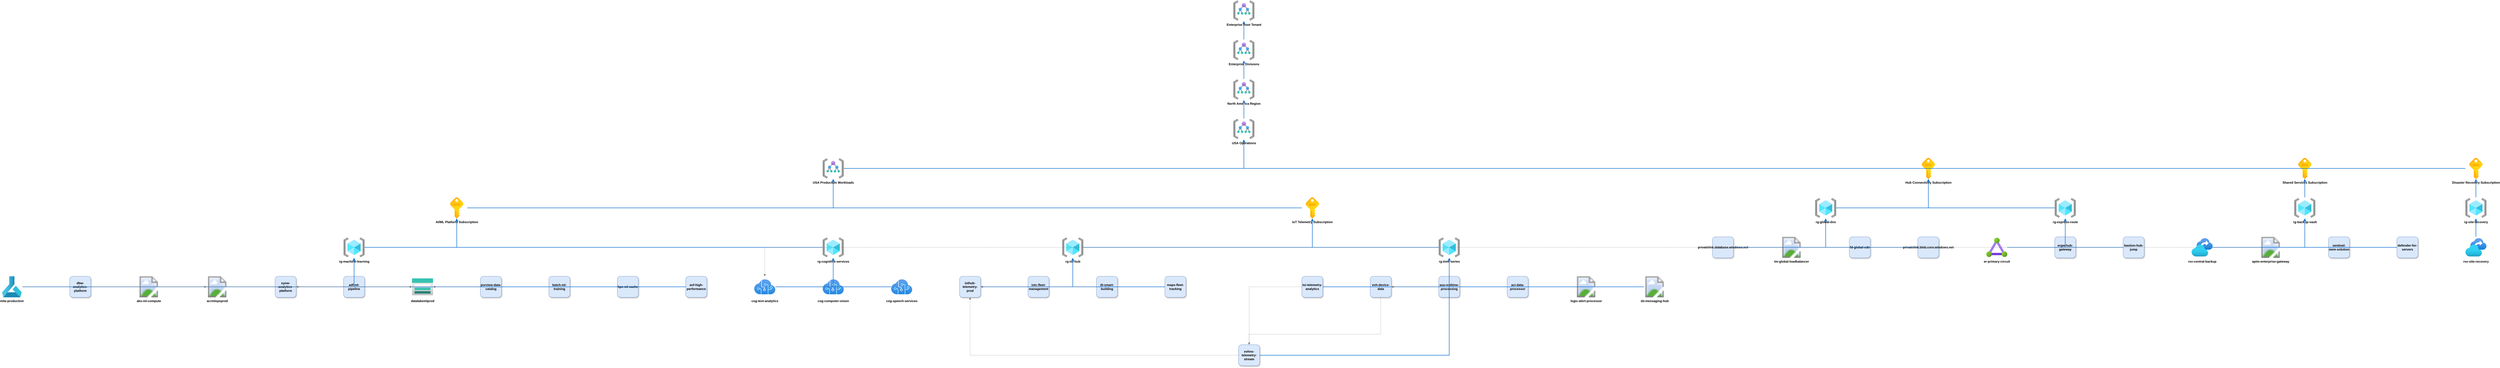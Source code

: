 <mxfile>
    <diagram id="main-diagram" name="Azure Infrastructure">
        <mxGraphModel dx="4857" dy="2580" grid="1" gridSize="10" guides="1" tooltips="1" connect="1" arrows="1" fold="1" page="1" pageScale="1" pageWidth="4681" pageHeight="3300" math="0" shadow="0">
            <root>
                <mxCell id="0"/>
                <mxCell id="1" parent="0"/>
                <object label="&lt;b&gt;Enterprise Root Tenant&lt;/b&gt;" type="Microsoft.Management/managementGroups" id="node-0">
                    <mxCell style="image;aspect=fixed;html=1;points=[];align=center;fontSize=12;image=img/lib/azure2/general/Management_Groups.svg" parent="1" vertex="1">
                        <mxGeometry x="4840" y="100" width="80" height="80" as="geometry"/>
                    </mxCell>
                </object>
                <object label="&lt;b&gt;Enterprise Divisions&lt;/b&gt;" type="Microsoft.Management/managementGroups" id="node-1">
                    <mxCell style="image;aspect=fixed;html=1;points=[];align=center;fontSize=12;image=img/lib/azure2/general/Management_Groups.svg" parent="1" vertex="1">
                        <mxGeometry x="4840" y="250" width="80" height="80" as="geometry"/>
                    </mxCell>
                </object>
                <object label="&lt;b&gt;North America Region&lt;/b&gt;" type="Microsoft.Management/managementGroups" id="node-2">
                    <mxCell style="image;aspect=fixed;html=1;points=[];align=center;fontSize=12;image=img/lib/azure2/general/Management_Groups.svg" parent="1" vertex="1">
                        <mxGeometry x="4840" y="400" width="80" height="80" as="geometry"/>
                    </mxCell>
                </object>
                <object label="&lt;b&gt;USA Operations&lt;/b&gt;" type="Microsoft.Management/managementGroups" id="node-3">
                    <mxCell style="image;aspect=fixed;html=1;points=[];align=center;fontSize=12;image=img/lib/azure2/general/Management_Groups.svg" parent="1" vertex="1">
                        <mxGeometry x="4840" y="550" width="80" height="80" as="geometry"/>
                    </mxCell>
                </object>
                <object label="&lt;b&gt;USA Production Workloads&lt;/b&gt;" type="Microsoft.Management/managementGroups" id="node-4">
                    <mxCell style="image;aspect=fixed;html=1;points=[];align=center;fontSize=12;image=img/lib/azure2/general/Management_Groups.svg" parent="1" vertex="1">
                        <mxGeometry x="3280" y="700" width="80" height="80" as="geometry"/>
                    </mxCell>
                </object>
                <object label="&lt;b&gt;Hub Connectivity Subscription&lt;/b&gt;" type="Microsoft.Resources/subscriptions" id="node-5">
                    <mxCell style="image;aspect=fixed;html=1;points=[];align=center;fontSize=12;image=img/lib/azure2/general/Subscriptions.svg" parent="1" vertex="1">
                        <mxGeometry x="7440" y="700" width="80" height="80" as="geometry"/>
                    </mxCell>
                </object>
                <object label="&lt;b&gt;Shared Services Subscription&lt;/b&gt;" type="Microsoft.Resources/subscriptions" id="node-6">
                    <mxCell style="image;aspect=fixed;html=1;points=[];align=center;fontSize=12;image=img/lib/azure2/general/Subscriptions.svg" parent="1" vertex="1">
                        <mxGeometry x="8870" y="700" width="80" height="80" as="geometry"/>
                    </mxCell>
                </object>
                <object label="&lt;b&gt;AI/ML Platform Subscription&lt;/b&gt;" type="Microsoft.Resources/subscriptions" id="node-7">
                    <mxCell style="image;aspect=fixed;html=1;points=[];align=center;fontSize=12;image=img/lib/azure2/general/Subscriptions.svg" parent="1" vertex="1">
                        <mxGeometry x="1850" y="850" width="80" height="80" as="geometry"/>
                    </mxCell>
                </object>
                <object label="&lt;b&gt;IoT Telemetry Subscription&lt;/b&gt;" type="Microsoft.Resources/subscriptions" id="node-8">
                    <mxCell style="image;aspect=fixed;html=1;points=[];align=center;fontSize=12;image=img/lib/azure2/general/Subscriptions.svg" parent="1" vertex="1">
                        <mxGeometry x="5100" y="850" width="80" height="80" as="geometry"/>
                    </mxCell>
                </object>
                <object label="&lt;b&gt;Disaster Recovery Subscription&lt;/b&gt;" type="Microsoft.Resources/subscriptions" id="node-9">
                    <mxCell style="image;aspect=fixed;html=1;points=[];align=center;fontSize=12;image=img/lib/azure2/general/Subscriptions.svg" parent="1" vertex="1">
                        <mxGeometry x="9520" y="700" width="80" height="80" as="geometry"/>
                    </mxCell>
                </object>
                <object label="&lt;b&gt;rg-global-dns&lt;/b&gt;" type="Microsoft.Resources/subscriptions/resourceGroups" id="node-10">
                    <mxCell style="image;aspect=fixed;html=1;points=[];align=center;fontSize=12;image=img/lib/azure2/general/Resource_Groups.svg" parent="1" vertex="1">
                        <mxGeometry x="7050" y="850" width="80" height="80" as="geometry"/>
                    </mxCell>
                </object>
                <object label="&lt;b&gt;rg-express-route&lt;/b&gt;" type="Microsoft.Resources/subscriptions/resourceGroups" id="node-11">
                    <mxCell style="image;aspect=fixed;html=1;points=[];align=center;fontSize=12;image=img/lib/azure2/general/Resource_Groups.svg" parent="1" vertex="1">
                        <mxGeometry x="7960" y="850" width="80" height="80" as="geometry"/>
                    </mxCell>
                </object>
                <object label="&lt;b&gt;rg-backup-vault&lt;/b&gt;" type="Microsoft.Resources/subscriptions/resourceGroups" id="node-12">
                    <mxCell style="image;aspect=fixed;html=1;points=[];align=center;fontSize=12;image=img/lib/azure2/general/Resource_Groups.svg" parent="1" vertex="1">
                        <mxGeometry x="8870" y="850" width="80" height="80" as="geometry"/>
                    </mxCell>
                </object>
                <object label="&lt;b&gt;rg-machine-learning&lt;/b&gt;" type="Microsoft.Resources/subscriptions/resourceGroups" id="node-13">
                    <mxCell style="image;aspect=fixed;html=1;points=[];align=center;fontSize=12;image=img/lib/azure2/general/Resource_Groups.svg" parent="1" vertex="1">
                        <mxGeometry x="1460" y="1000" width="80" height="80" as="geometry"/>
                    </mxCell>
                </object>
                <object label="&lt;b&gt;rg-cognitive-services&lt;/b&gt;" type="Microsoft.Resources/subscriptions/resourceGroups" id="node-14">
                    <mxCell style="image;aspect=fixed;html=1;points=[];align=center;fontSize=12;image=img/lib/azure2/general/Resource_Groups.svg" parent="1" vertex="1">
                        <mxGeometry x="3280" y="1000" width="80" height="80" as="geometry"/>
                    </mxCell>
                </object>
                <object label="&lt;b&gt;rg-iot-hub&lt;/b&gt;" type="Microsoft.Resources/subscriptions/resourceGroups" id="node-15">
                    <mxCell style="image;aspect=fixed;html=1;points=[];align=center;fontSize=12;image=img/lib/azure2/general/Resource_Groups.svg" parent="1" vertex="1">
                        <mxGeometry x="4190" y="1000" width="80" height="80" as="geometry"/>
                    </mxCell>
                </object>
                <object label="&lt;b&gt;rg-time-series&lt;/b&gt;" type="Microsoft.Resources/subscriptions/resourceGroups" id="node-16">
                    <mxCell style="image;aspect=fixed;html=1;points=[];align=center;fontSize=12;image=img/lib/azure2/general/Resource_Groups.svg" parent="1" vertex="1">
                        <mxGeometry x="5620" y="1000" width="80" height="80" as="geometry"/>
                    </mxCell>
                </object>
                <object label="&lt;b&gt;rg-site-recovery&lt;/b&gt;" type="Microsoft.Resources/subscriptions/resourceGroups" id="node-17">
                    <mxCell style="image;aspect=fixed;html=1;points=[];align=center;fontSize=12;image=img/lib/azure2/general/Resource_Groups.svg" parent="1" vertex="1">
                        <mxGeometry x="9520" y="850" width="80" height="80" as="geometry"/>
                    </mxCell>
                </object>
                <object label="&lt;b&gt;er-primary-circuit&lt;/b&gt;" type="Microsoft.Network/expressRouteCircuits" id="node-18">
                    <mxCell style="image;aspect=fixed;html=1;points=[];align=center;fontSize=12;image=img/lib/azure2/networking/ExpressRoute_Circuits.svg" parent="1" vertex="1">
                        <mxGeometry x="7700" y="1000" width="80" height="80" as="geometry"/>
                    </mxCell>
                </object>
                <object label="&lt;b&gt;ergw-hub-gateway&lt;/b&gt;" type="Microsoft.Network/expressRouteGateways" id="node-19">
                    <mxCell style="rounded=1;whiteSpace=wrap;html=1;shadow=1;fillColor=#dae8fc;strokeColor=#6c8ebf;" parent="1" vertex="1">
                        <mxGeometry x="7960" y="1000" width="80" height="80" as="geometry"/>
                    </mxCell>
                </object>
                <object label="&lt;b&gt;privatelink.database.windows.net&lt;/b&gt;" type="Microsoft.Network/privateDnsZones" id="node-20">
                    <mxCell style="rounded=1;whiteSpace=wrap;html=1;shadow=1;fillColor=#dae8fc;strokeColor=#6c8ebf;" parent="1" vertex="1">
                        <mxGeometry x="6660" y="1000" width="80" height="80" as="geometry"/>
                    </mxCell>
                </object>
                <object label="&lt;b&gt;privatelink.blob.core.windows.net&lt;/b&gt;" type="Microsoft.Network/privateDnsZones" id="node-21">
                    <mxCell style="rounded=1;whiteSpace=wrap;html=1;shadow=1;fillColor=#dae8fc;strokeColor=#6c8ebf;" parent="1" vertex="1">
                        <mxGeometry x="7440" y="1000" width="80" height="80" as="geometry"/>
                    </mxCell>
                </object>
                <object label="&lt;b&gt;tm-global-loadbalancer&lt;/b&gt;" type="Microsoft.Network/trafficManagerProfiles" id="node-22">
                    <mxCell style="image;aspect=fixed;html=1;points=[];align=center;fontSize=12;image=img/lib/azure2/networking/Traffic_Manager_Profile.svg" parent="1" vertex="1">
                        <mxGeometry x="6920" y="1000" width="80" height="80" as="geometry"/>
                    </mxCell>
                </object>
                <object label="&lt;b&gt;fd-global-cdn&lt;/b&gt;" type="Microsoft.Network/frontDoors" id="node-23">
                    <mxCell style="rounded=1;whiteSpace=wrap;html=1;shadow=1;fillColor=#dae8fc;strokeColor=#6c8ebf;" parent="1" vertex="1">
                        <mxGeometry x="7180" y="1000" width="80" height="80" as="geometry"/>
                    </mxCell>
                </object>
                <object label="&lt;b&gt;mlw-production&lt;/b&gt;" type="Microsoft.MachineLearningServices/workspaces" id="node-24">
                    <mxCell style="image;aspect=fixed;html=1;points=[];align=center;fontSize=12;image=img/lib/azure2/ai_machine_learning/Machine_Learning.svg" parent="1" vertex="1">
                        <mxGeometry x="160" y="1150" width="80" height="80" as="geometry"/>
                    </mxCell>
                </object>
                <object label="&lt;b&gt;cog-text-analytics&lt;/b&gt;" type="Microsoft.CognitiveServices/accounts" id="node-25">
                    <mxCell style="image;aspect=fixed;html=1;points=[];align=center;fontSize=12;image=img/lib/azure2/ai_machine_learning/Cognitive_Services.svg" parent="1" vertex="1">
                        <mxGeometry x="3020" y="1150" width="80" height="80" as="geometry"/>
                    </mxCell>
                </object>
                <object label="&lt;b&gt;cog-computer-vision&lt;/b&gt;" type="Microsoft.CognitiveServices/accounts" id="node-26">
                    <mxCell style="image;aspect=fixed;html=1;points=[];align=center;fontSize=12;image=img/lib/azure2/ai_machine_learning/Cognitive_Services.svg" parent="1" vertex="1">
                        <mxGeometry x="3280" y="1150" width="80" height="80" as="geometry"/>
                    </mxCell>
                </object>
                <object label="&lt;b&gt;cog-speech-services&lt;/b&gt;" type="Microsoft.CognitiveServices/accounts" id="node-27">
                    <mxCell style="image;aspect=fixed;html=1;points=[];align=center;fontSize=12;image=img/lib/azure2/ai_machine_learning/Cognitive_Services.svg" parent="1" vertex="1">
                        <mxGeometry x="3540" y="1150" width="80" height="80" as="geometry"/>
                    </mxCell>
                </object>
                <object label="&lt;b&gt;dbw-analytics-platform&lt;/b&gt;" type="Microsoft.Databricks/workspaces" id="node-28">
                    <mxCell style="rounded=1;whiteSpace=wrap;html=1;shadow=1;fillColor=#dae8fc;strokeColor=#6c8ebf;" parent="1" vertex="1">
                        <mxGeometry x="420" y="1150" width="80" height="80" as="geometry"/>
                    </mxCell>
                </object>
                <object label="&lt;b&gt;iothub-telemetry-prod&lt;/b&gt;" type="Microsoft.Devices/IoTHubs" id="node-29">
                    <mxCell style="rounded=1;whiteSpace=wrap;html=1;shadow=1;fillColor=#dae8fc;strokeColor=#6c8ebf;" parent="1" vertex="1">
                        <mxGeometry x="3800" y="1150" width="80" height="80" as="geometry"/>
                    </mxCell>
                </object>
                <object label="&lt;b&gt;iotc-fleet-management&lt;/b&gt;" type="Microsoft.IoTCentral/IoTApps" id="node-30">
                    <mxCell style="rounded=1;whiteSpace=wrap;html=1;shadow=1;fillColor=#dae8fc;strokeColor=#6c8ebf;" parent="1" vertex="1">
                        <mxGeometry x="4060" y="1150" width="80" height="80" as="geometry"/>
                    </mxCell>
                </object>
                <object label="&lt;b&gt;tsi-telemetry-analytics&lt;/b&gt;" type="Microsoft.TimeSeriesInsights/environments" id="node-31">
                    <mxCell style="rounded=1;whiteSpace=wrap;html=1;shadow=1;fillColor=#dae8fc;strokeColor=#6c8ebf;" parent="1" vertex="1">
                        <mxGeometry x="5100" y="1150" width="80" height="80" as="geometry"/>
                    </mxCell>
                </object>
                <object label="&lt;b&gt;evhns-telemetry-stream&lt;/b&gt;" type="Microsoft.EventHub/namespaces" id="node-32">
                    <mxCell style="rounded=1;whiteSpace=wrap;html=1;shadow=1;fillColor=#dae8fc;strokeColor=#6c8ebf;" parent="1" vertex="1">
                        <mxGeometry x="4860" y="1410" width="80" height="80" as="geometry"/>
                    </mxCell>
                </object>
                <object label="&lt;b&gt;evh-device-data&lt;/b&gt;" type="Microsoft.EventHub/namespaces/eventhubs" id="node-33">
                    <mxCell style="rounded=1;whiteSpace=wrap;html=1;shadow=1;fillColor=#dae8fc;strokeColor=#6c8ebf;" parent="1" vertex="1">
                        <mxGeometry x="5360" y="1150" width="80" height="80" as="geometry"/>
                    </mxCell>
                </object>
                <object label="&lt;b&gt;asa-realtime-processing&lt;/b&gt;" type="Microsoft.StreamAnalytics/streamingjobs" id="node-34">
                    <mxCell style="rounded=1;whiteSpace=wrap;html=1;shadow=1;fillColor=#dae8fc;strokeColor=#6c8ebf;" parent="1" vertex="1">
                        <mxGeometry x="5620" y="1150" width="80" height="80" as="geometry"/>
                    </mxCell>
                </object>
                <object label="&lt;b&gt;rsv-central-backup&lt;/b&gt;" type="Microsoft.RecoveryServices/vaults" id="node-35">
                    <mxCell style="image;aspect=fixed;html=1;points=[];align=center;fontSize=12;image=img/lib/azure2/management_governance/Recovery_Services_Vaults.svg" parent="1" vertex="1">
                        <mxGeometry x="8480" y="1000" width="80" height="80" as="geometry"/>
                    </mxCell>
                </object>
                <object label="&lt;b&gt;rsv-site-recovery&lt;/b&gt;" type="Microsoft.RecoveryServices/vaults" id="node-36">
                    <mxCell style="image;aspect=fixed;html=1;points=[];align=center;fontSize=12;image=img/lib/azure2/management_governance/Recovery_Services_Vaults.svg" parent="1" vertex="1">
                        <mxGeometry x="9520" y="1000" width="80" height="80" as="geometry"/>
                    </mxCell>
                </object>
                <object label="&lt;b&gt;aks-ml-compute&lt;/b&gt;" type="Microsoft.ContainerService/managedClusters" id="node-37">
                    <mxCell style="image;aspect=fixed;html=1;points=[];align=center;fontSize=12;image=img/lib/azure2/containers/Kubernetes_Service.svg" parent="1" vertex="1">
                        <mxGeometry x="680" y="1150" width="80" height="80" as="geometry"/>
                    </mxCell>
                </object>
                <object label="&lt;b&gt;acrmlopsprod&lt;/b&gt;" type="Microsoft.ContainerRegistry/registries" id="node-38">
                    <mxCell style="image;aspect=fixed;html=1;points=[];align=center;fontSize=12;image=img/lib/azure2/containers/Container_Registry.svg" parent="1" vertex="1">
                        <mxGeometry x="940" y="1150" width="80" height="80" as="geometry"/>
                    </mxCell>
                </object>
                <object label="&lt;b&gt;aci-data-processor&lt;/b&gt;" type="Microsoft.ContainerInstance/containerGroups" id="node-39">
                    <mxCell style="rounded=1;whiteSpace=wrap;html=1;shadow=1;fillColor=#dae8fc;strokeColor=#6c8ebf;" parent="1" vertex="1">
                        <mxGeometry x="5880" y="1150" width="80" height="80" as="geometry"/>
                    </mxCell>
                </object>
                <object label="&lt;b&gt;logic-alert-processor&lt;/b&gt;" type="Microsoft.Logic/workflows" id="node-40">
                    <mxCell style="image;aspect=fixed;html=1;points=[];align=center;fontSize=12;image=img/lib/azure2/app_services/Logic_App.svg" parent="1" vertex="1">
                        <mxGeometry x="6140" y="1150" width="80" height="80" as="geometry"/>
                    </mxCell>
                </object>
                <object label="&lt;b&gt;apim-enterprise-gateway&lt;/b&gt;" type="Microsoft.ApiManagement/service" id="node-41">
                    <mxCell style="image;aspect=fixed;html=1;points=[];align=center;fontSize=12;image=img/lib/azure2/app_services/API_Management.svg" parent="1" vertex="1">
                        <mxGeometry x="8740" y="1000" width="80" height="80" as="geometry"/>
                    </mxCell>
                </object>
                <object label="&lt;b&gt;sb-messaging-hub&lt;/b&gt;" type="Microsoft.ServiceBus/namespaces" id="node-42">
                    <mxCell style="image;aspect=fixed;html=1;points=[];align=center;fontSize=12;image=img/lib/azure2/messaging/Service_Bus.svg" parent="1" vertex="1">
                        <mxGeometry x="6400" y="1150" width="80" height="80" as="geometry"/>
                    </mxCell>
                </object>
                <object label="&lt;b&gt;synw-analytics-platform&lt;/b&gt;" type="Microsoft.Synapse/workspaces" id="node-43">
                    <mxCell style="rounded=1;whiteSpace=wrap;html=1;shadow=1;fillColor=#dae8fc;strokeColor=#6c8ebf;" parent="1" vertex="1">
                        <mxGeometry x="1200" y="1150" width="80" height="80" as="geometry"/>
                    </mxCell>
                </object>
                <object label="&lt;b&gt;adf-ml-pipeline&lt;/b&gt;" type="Microsoft.DataFactory/factories" id="node-44">
                    <mxCell style="rounded=1;whiteSpace=wrap;html=1;shadow=1;fillColor=#dae8fc;strokeColor=#6c8ebf;" parent="1" vertex="1">
                        <mxGeometry x="1460" y="1150" width="80" height="80" as="geometry"/>
                    </mxCell>
                </object>
                <object label="&lt;b&gt;datalakemlprod&lt;/b&gt;" type="Microsoft.Storage/storageAccounts" id="node-45">
                    <mxCell style="image;aspect=fixed;html=1;points=[];align=center;fontSize=12;image=img/lib/azure2/storage/Storage_Accounts.svg" parent="1" vertex="1">
                        <mxGeometry x="1720" y="1150" width="80" height="80" as="geometry"/>
                    </mxCell>
                </object>
                <object label="&lt;b&gt;purview-data-catalog&lt;/b&gt;" type="Microsoft.Purview/accounts" id="node-46">
                    <mxCell style="rounded=1;whiteSpace=wrap;html=1;shadow=1;fillColor=#dae8fc;strokeColor=#6c8ebf;" parent="1" vertex="1">
                        <mxGeometry x="1980" y="1150" width="80" height="80" as="geometry"/>
                    </mxCell>
                </object>
                <object label="&lt;b&gt;sentinel-siem-solution&lt;/b&gt;" type="Microsoft.SecurityInsights/solutions" id="node-47">
                    <mxCell style="rounded=1;whiteSpace=wrap;html=1;shadow=1;fillColor=#dae8fc;strokeColor=#6c8ebf;" parent="1" vertex="1">
                        <mxGeometry x="9000" y="1000" width="80" height="80" as="geometry"/>
                    </mxCell>
                </object>
                <object label="&lt;b&gt;defender-for-servers&lt;/b&gt;" type="Microsoft.Security/pricings" id="node-48">
                    <mxCell style="rounded=1;whiteSpace=wrap;html=1;shadow=1;fillColor=#dae8fc;strokeColor=#6c8ebf;" parent="1" vertex="1">
                        <mxGeometry x="9260" y="1000" width="80" height="80" as="geometry"/>
                    </mxCell>
                </object>
                <object label="&lt;b&gt;bastion-hub-jump&lt;/b&gt;" type="Microsoft.Network/bastionHosts" id="node-49">
                    <mxCell style="rounded=1;whiteSpace=wrap;html=1;shadow=1;fillColor=#dae8fc;strokeColor=#6c8ebf;" parent="1" vertex="1">
                        <mxGeometry x="8220" y="1000" width="80" height="80" as="geometry"/>
                    </mxCell>
                </object>
                <object label="&lt;b&gt;dt-smart-building&lt;/b&gt;" type="Microsoft.DigitalTwins/digitalTwinsInstances" id="node-50">
                    <mxCell style="rounded=1;whiteSpace=wrap;html=1;shadow=1;fillColor=#dae8fc;strokeColor=#6c8ebf;" parent="1" vertex="1">
                        <mxGeometry x="4320" y="1150" width="80" height="80" as="geometry"/>
                    </mxCell>
                </object>
                <object label="&lt;b&gt;maps-fleet-tracking&lt;/b&gt;" type="Microsoft.Maps/accounts" id="node-51">
                    <mxCell style="rounded=1;whiteSpace=wrap;html=1;shadow=1;fillColor=#dae8fc;strokeColor=#6c8ebf;" parent="1" vertex="1">
                        <mxGeometry x="4580" y="1150" width="80" height="80" as="geometry"/>
                    </mxCell>
                </object>
                <object label="&lt;b&gt;batch-ml-training&lt;/b&gt;" type="Microsoft.Batch/batchAccounts" id="node-52">
                    <mxCell style="rounded=1;whiteSpace=wrap;html=1;shadow=1;fillColor=#dae8fc;strokeColor=#6c8ebf;" parent="1" vertex="1">
                        <mxGeometry x="2240" y="1150" width="80" height="80" as="geometry"/>
                    </mxCell>
                </object>
                <object label="&lt;b&gt;hpc-ml-cache&lt;/b&gt;" type="Microsoft.StorageCache/caches" id="node-53">
                    <mxCell style="rounded=1;whiteSpace=wrap;html=1;shadow=1;fillColor=#dae8fc;strokeColor=#6c8ebf;" parent="1" vertex="1">
                        <mxGeometry x="2500" y="1150" width="80" height="80" as="geometry"/>
                    </mxCell>
                </object>
                <object label="&lt;b&gt;anf-high-performance&lt;/b&gt;" type="Microsoft.NetApp/netAppAccounts" id="node-54">
                    <mxCell style="rounded=1;whiteSpace=wrap;html=1;shadow=1;fillColor=#dae8fc;strokeColor=#6c8ebf;" parent="1" vertex="1">
                        <mxGeometry x="2760" y="1150" width="80" height="80" as="geometry"/>
                    </mxCell>
                </object>
                <mxCell id="edge-0" style="edgeStyle=orthogonalEdgeStyle;rounded=0;orthogonalLoop=1;jettySize=auto;html=1;endArrow=classic;strokeColor=#1976d2;strokeWidth=2;" parent="1" source="node-1" target="node-0" edge="1">
                    <mxGeometry relative="1" as="geometry"/>
                </mxCell>
                <mxCell id="edge-1" style="edgeStyle=orthogonalEdgeStyle;rounded=0;orthogonalLoop=1;jettySize=auto;html=1;endArrow=classic;strokeColor=#1976d2;strokeWidth=2;" parent="1" source="node-2" target="node-1" edge="1">
                    <mxGeometry relative="1" as="geometry"/>
                </mxCell>
                <mxCell id="edge-2" style="edgeStyle=orthogonalEdgeStyle;rounded=0;orthogonalLoop=1;jettySize=auto;html=1;endArrow=classic;strokeColor=#1976d2;strokeWidth=2;" parent="1" source="node-3" target="node-2" edge="1">
                    <mxGeometry relative="1" as="geometry"/>
                </mxCell>
                <mxCell id="edge-3" style="edgeStyle=orthogonalEdgeStyle;rounded=0;orthogonalLoop=1;jettySize=auto;html=1;endArrow=classic;strokeColor=#1976d2;strokeWidth=2;" parent="1" source="node-4" target="node-3" edge="1">
                    <mxGeometry relative="1" as="geometry"/>
                </mxCell>
                <mxCell id="edge-4" style="edgeStyle=orthogonalEdgeStyle;rounded=0;orthogonalLoop=1;jettySize=auto;html=1;endArrow=classic;strokeColor=#1976d2;strokeWidth=2;" parent="1" source="node-5" target="node-3" edge="1">
                    <mxGeometry relative="1" as="geometry"/>
                </mxCell>
                <mxCell id="edge-5" style="edgeStyle=orthogonalEdgeStyle;rounded=0;orthogonalLoop=1;jettySize=auto;html=1;endArrow=classic;strokeColor=#1976d2;strokeWidth=2;" parent="1" source="node-6" target="node-3" edge="1">
                    <mxGeometry relative="1" as="geometry"/>
                </mxCell>
                <mxCell id="edge-6" style="edgeStyle=orthogonalEdgeStyle;rounded=0;orthogonalLoop=1;jettySize=auto;html=1;endArrow=classic;strokeColor=#1976d2;strokeWidth=2;" parent="1" source="node-7" target="node-4" edge="1">
                    <mxGeometry relative="1" as="geometry"/>
                </mxCell>
                <mxCell id="edge-7" style="edgeStyle=orthogonalEdgeStyle;rounded=0;orthogonalLoop=1;jettySize=auto;html=1;endArrow=classic;strokeColor=#1976d2;strokeWidth=2;" parent="1" source="node-8" target="node-4" edge="1">
                    <mxGeometry relative="1" as="geometry"/>
                </mxCell>
                <mxCell id="edge-8" style="edgeStyle=orthogonalEdgeStyle;rounded=0;orthogonalLoop=1;jettySize=auto;html=1;endArrow=classic;strokeColor=#1976d2;strokeWidth=2;" parent="1" source="node-9" target="node-3" edge="1">
                    <mxGeometry relative="1" as="geometry"/>
                </mxCell>
                <mxCell id="edge-9" style="edgeStyle=orthogonalEdgeStyle;rounded=0;orthogonalLoop=1;jettySize=auto;html=1;endArrow=classic;strokeColor=#1976d2;strokeWidth=2;" parent="1" source="node-10" target="node-5" edge="1">
                    <mxGeometry relative="1" as="geometry"/>
                </mxCell>
                <mxCell id="edge-10" style="edgeStyle=orthogonalEdgeStyle;rounded=0;orthogonalLoop=1;jettySize=auto;html=1;endArrow=classic;strokeColor=#1976d2;strokeWidth=2;" parent="1" source="node-11" target="node-5" edge="1">
                    <mxGeometry relative="1" as="geometry"/>
                </mxCell>
                <mxCell id="edge-11" style="edgeStyle=orthogonalEdgeStyle;rounded=0;orthogonalLoop=1;jettySize=auto;html=1;endArrow=classic;strokeColor=#1976d2;strokeWidth=2;" parent="1" source="node-12" target="node-6" edge="1">
                    <mxGeometry relative="1" as="geometry"/>
                </mxCell>
                <mxCell id="edge-12" style="edgeStyle=orthogonalEdgeStyle;rounded=0;orthogonalLoop=1;jettySize=auto;html=1;endArrow=classic;strokeColor=#1976d2;strokeWidth=2;" parent="1" source="node-13" target="node-7" edge="1">
                    <mxGeometry relative="1" as="geometry"/>
                </mxCell>
                <mxCell id="edge-13" style="edgeStyle=orthogonalEdgeStyle;rounded=0;orthogonalLoop=1;jettySize=auto;html=1;endArrow=classic;strokeColor=#1976d2;strokeWidth=2;" parent="1" source="node-14" target="node-7" edge="1">
                    <mxGeometry relative="1" as="geometry"/>
                </mxCell>
                <mxCell id="edge-14" style="edgeStyle=orthogonalEdgeStyle;rounded=0;orthogonalLoop=1;jettySize=auto;html=1;endArrow=classic;strokeColor=#1976d2;strokeWidth=2;" parent="1" source="node-15" target="node-8" edge="1">
                    <mxGeometry relative="1" as="geometry"/>
                </mxCell>
                <mxCell id="edge-15" style="edgeStyle=orthogonalEdgeStyle;rounded=0;orthogonalLoop=1;jettySize=auto;html=1;endArrow=classic;strokeColor=#1976d2;strokeWidth=2;" parent="1" source="node-16" target="node-8" edge="1">
                    <mxGeometry relative="1" as="geometry"/>
                </mxCell>
                <mxCell id="edge-16" style="edgeStyle=orthogonalEdgeStyle;rounded=0;orthogonalLoop=1;jettySize=auto;html=1;endArrow=classic;strokeColor=#1976d2;strokeWidth=2;" parent="1" source="node-17" target="node-9" edge="1">
                    <mxGeometry relative="1" as="geometry"/>
                </mxCell>
                <mxCell id="edge-17" style="edgeStyle=orthogonalEdgeStyle;rounded=0;orthogonalLoop=1;jettySize=auto;html=1;endArrow=classic;strokeColor=#1976d2;strokeWidth=2;" parent="1" source="node-18" target="node-11" edge="1">
                    <mxGeometry relative="1" as="geometry"/>
                </mxCell>
                <mxCell id="edge-18" style="edgeStyle=orthogonalEdgeStyle;rounded=0;orthogonalLoop=1;jettySize=auto;html=1;endArrow=classic;strokeColor=#1976d2;strokeWidth=2;" parent="1" source="node-19" target="node-11" edge="1">
                    <mxGeometry relative="1" as="geometry"/>
                </mxCell>
                <mxCell id="edge-19" style="edgeStyle=orthogonalEdgeStyle;rounded=0;orthogonalLoop=1;jettySize=auto;html=1;endArrow=classic;strokeColor=#1976d2;strokeWidth=2;" parent="1" source="node-20" target="node-10" edge="1">
                    <mxGeometry relative="1" as="geometry"/>
                </mxCell>
                <mxCell id="edge-20" style="edgeStyle=orthogonalEdgeStyle;rounded=0;orthogonalLoop=1;jettySize=auto;html=1;endArrow=classic;strokeColor=#1976d2;strokeWidth=2;" parent="1" source="node-22" target="node-10" edge="1">
                    <mxGeometry relative="1" as="geometry"/>
                </mxCell>
                <mxCell id="edge-21" style="edgeStyle=orthogonalEdgeStyle;rounded=0;orthogonalLoop=1;jettySize=auto;html=1;endArrow=classic;strokeColor=#1976d2;strokeWidth=2;" parent="1" source="node-23" target="node-10" edge="1">
                    <mxGeometry relative="1" as="geometry"/>
                </mxCell>
                <mxCell id="edge-22" style="edgeStyle=orthogonalEdgeStyle;rounded=0;orthogonalLoop=1;jettySize=auto;html=1;endArrow=classic;strokeColor=#1976d2;strokeWidth=2;" parent="1" source="node-24" target="node-13" edge="1">
                    <mxGeometry relative="1" as="geometry"/>
                </mxCell>
                <mxCell id="edge-23" style="edgeStyle=orthogonalEdgeStyle;rounded=0;orthogonalLoop=1;jettySize=auto;html=1;endArrow=classic;strokeColor=#1976d2;strokeWidth=2;" parent="1" source="node-25" target="node-14" edge="1">
                    <mxGeometry relative="1" as="geometry"/>
                </mxCell>
                <mxCell id="edge-24" style="edgeStyle=orthogonalEdgeStyle;rounded=0;orthogonalLoop=1;jettySize=auto;html=1;endArrow=classic;strokeColor=#1976d2;strokeWidth=2;" parent="1" source="node-29" target="node-15" edge="1">
                    <mxGeometry relative="1" as="geometry"/>
                </mxCell>
                <mxCell id="edge-25" style="edgeStyle=orthogonalEdgeStyle;rounded=0;orthogonalLoop=1;jettySize=auto;html=1;endArrow=classic;strokeColor=#1976d2;strokeWidth=2;" parent="1" source="node-32" target="node-16" edge="1">
                    <mxGeometry relative="1" as="geometry"/>
                </mxCell>
                <mxCell id="edge-26" style="edgeStyle=orthogonalEdgeStyle;rounded=0;orthogonalLoop=1;jettySize=auto;html=1;endArrow=classic;strokeColor=#1976d2;strokeWidth=2;" parent="1" source="node-35" target="node-12" edge="1">
                    <mxGeometry relative="1" as="geometry"/>
                </mxCell>
                <mxCell id="edge-27" style="edgeStyle=orthogonalEdgeStyle;rounded=0;orthogonalLoop=1;jettySize=auto;html=1;endArrow=classic;strokeColor=#1976d2;strokeWidth=2;" parent="1" source="node-21" target="node-10" edge="1">
                    <mxGeometry relative="1" as="geometry"/>
                </mxCell>
                <mxCell id="edge-28" style="edgeStyle=orthogonalEdgeStyle;rounded=0;orthogonalLoop=1;jettySize=auto;html=1;endArrow=classic;strokeColor=#1976d2;strokeWidth=2;" parent="1" source="node-26" target="node-14" edge="1">
                    <mxGeometry relative="1" as="geometry"/>
                </mxCell>
                <mxCell id="edge-29" style="edgeStyle=orthogonalEdgeStyle;rounded=0;orthogonalLoop=1;jettySize=auto;html=1;endArrow=classic;strokeColor=#1976d2;strokeWidth=2;" parent="1" source="node-27" target="node-14" edge="1">
                    <mxGeometry relative="1" as="geometry"/>
                </mxCell>
                <mxCell id="edge-30" style="edgeStyle=orthogonalEdgeStyle;rounded=0;orthogonalLoop=1;jettySize=auto;html=1;endArrow=classic;strokeColor=#1976d2;strokeWidth=2;" parent="1" source="node-28" target="node-13" edge="1">
                    <mxGeometry relative="1" as="geometry"/>
                </mxCell>
                <mxCell id="edge-31" style="edgeStyle=orthogonalEdgeStyle;rounded=0;orthogonalLoop=1;jettySize=auto;html=1;endArrow=classic;strokeColor=#1976d2;strokeWidth=2;" parent="1" source="node-30" target="node-15" edge="1">
                    <mxGeometry relative="1" as="geometry"/>
                </mxCell>
                <mxCell id="edge-32" style="edgeStyle=orthogonalEdgeStyle;rounded=0;orthogonalLoop=1;jettySize=auto;html=1;endArrow=classic;strokeColor=#1976d2;strokeWidth=2;" parent="1" source="node-31" target="node-16" edge="1">
                    <mxGeometry relative="1" as="geometry"/>
                </mxCell>
                <mxCell id="edge-33" style="edgeStyle=orthogonalEdgeStyle;rounded=0;orthogonalLoop=1;jettySize=auto;html=1;endArrow=classic;strokeColor=#1976d2;strokeWidth=2;" parent="1" source="node-33" target="node-16" edge="1">
                    <mxGeometry relative="1" as="geometry"/>
                </mxCell>
                <mxCell id="edge-34" style="edgeStyle=orthogonalEdgeStyle;rounded=0;orthogonalLoop=1;jettySize=auto;html=1;endArrow=classic;strokeColor=#1976d2;strokeWidth=2;" parent="1" source="node-34" target="node-16" edge="1">
                    <mxGeometry relative="1" as="geometry"/>
                </mxCell>
                <mxCell id="edge-35" style="edgeStyle=orthogonalEdgeStyle;rounded=0;orthogonalLoop=1;jettySize=auto;html=1;endArrow=classic;strokeColor=#1976d2;strokeWidth=2;" parent="1" source="node-36" target="node-17" edge="1">
                    <mxGeometry relative="1" as="geometry"/>
                </mxCell>
                <mxCell id="edge-36" style="edgeStyle=orthogonalEdgeStyle;rounded=0;orthogonalLoop=1;jettySize=auto;html=1;endArrow=classic;strokeColor=#1976d2;strokeWidth=2;" parent="1" source="node-37" target="node-13" edge="1">
                    <mxGeometry relative="1" as="geometry"/>
                </mxCell>
                <mxCell id="edge-37" style="edgeStyle=orthogonalEdgeStyle;rounded=0;orthogonalLoop=1;jettySize=auto;html=1;endArrow=classic;strokeColor=#1976d2;strokeWidth=2;" parent="1" source="node-38" target="node-13" edge="1">
                    <mxGeometry relative="1" as="geometry"/>
                </mxCell>
                <mxCell id="edge-38" style="edgeStyle=orthogonalEdgeStyle;rounded=0;orthogonalLoop=1;jettySize=auto;html=1;endArrow=classic;strokeColor=#1976d2;strokeWidth=2;" parent="1" source="node-39" target="node-16" edge="1">
                    <mxGeometry relative="1" as="geometry"/>
                </mxCell>
                <mxCell id="edge-39" style="edgeStyle=orthogonalEdgeStyle;rounded=0;orthogonalLoop=1;jettySize=auto;html=1;endArrow=classic;strokeColor=#1976d2;strokeWidth=2;" parent="1" source="node-40" target="node-16" edge="1">
                    <mxGeometry relative="1" as="geometry"/>
                </mxCell>
                <mxCell id="edge-40" style="edgeStyle=orthogonalEdgeStyle;rounded=0;orthogonalLoop=1;jettySize=auto;html=1;endArrow=classic;strokeColor=#1976d2;strokeWidth=2;" parent="1" source="node-41" target="node-12" edge="1">
                    <mxGeometry relative="1" as="geometry"/>
                </mxCell>
                <mxCell id="edge-41" style="edgeStyle=orthogonalEdgeStyle;rounded=0;orthogonalLoop=1;jettySize=auto;html=1;endArrow=classic;strokeColor=#1976d2;strokeWidth=2;" parent="1" source="node-42" target="node-16" edge="1">
                    <mxGeometry relative="1" as="geometry"/>
                </mxCell>
                <mxCell id="edge-42" style="edgeStyle=orthogonalEdgeStyle;rounded=0;orthogonalLoop=1;jettySize=auto;html=1;endArrow=classic;strokeColor=#1976d2;strokeWidth=2;" parent="1" source="node-43" target="node-13" edge="1">
                    <mxGeometry relative="1" as="geometry"/>
                </mxCell>
                <mxCell id="edge-43" style="edgeStyle=orthogonalEdgeStyle;rounded=0;orthogonalLoop=1;jettySize=auto;html=1;endArrow=classic;strokeColor=#1976d2;strokeWidth=2;" parent="1" source="node-44" target="node-13" edge="1">
                    <mxGeometry relative="1" as="geometry"/>
                </mxCell>
                <mxCell id="edge-44" style="edgeStyle=orthogonalEdgeStyle;rounded=0;orthogonalLoop=1;jettySize=auto;html=1;endArrow=classic;strokeColor=#1976d2;strokeWidth=2;" parent="1" source="node-45" target="node-13" edge="1">
                    <mxGeometry relative="1" as="geometry"/>
                </mxCell>
                <mxCell id="edge-45" style="edgeStyle=orthogonalEdgeStyle;rounded=0;orthogonalLoop=1;jettySize=auto;html=1;endArrow=classic;strokeColor=#1976d2;strokeWidth=2;" parent="1" source="node-46" target="node-13" edge="1">
                    <mxGeometry relative="1" as="geometry"/>
                </mxCell>
                <mxCell id="edge-46" style="edgeStyle=orthogonalEdgeStyle;rounded=0;orthogonalLoop=1;jettySize=auto;html=1;endArrow=classic;strokeColor=#1976d2;strokeWidth=2;" parent="1" source="node-47" target="node-12" edge="1">
                    <mxGeometry relative="1" as="geometry"/>
                </mxCell>
                <mxCell id="edge-47" style="edgeStyle=orthogonalEdgeStyle;rounded=0;orthogonalLoop=1;jettySize=auto;html=1;endArrow=classic;strokeColor=#1976d2;strokeWidth=2;" parent="1" source="node-48" target="node-12" edge="1">
                    <mxGeometry relative="1" as="geometry"/>
                </mxCell>
                <mxCell id="edge-48" style="edgeStyle=orthogonalEdgeStyle;rounded=0;orthogonalLoop=1;jettySize=auto;html=1;endArrow=classic;strokeColor=#1976d2;strokeWidth=2;" parent="1" source="node-49" target="node-11" edge="1">
                    <mxGeometry relative="1" as="geometry"/>
                </mxCell>
                <mxCell id="edge-49" style="edgeStyle=orthogonalEdgeStyle;rounded=0;orthogonalLoop=1;jettySize=auto;html=1;endArrow=classic;strokeColor=#1976d2;strokeWidth=2;" parent="1" source="node-50" target="node-15" edge="1">
                    <mxGeometry relative="1" as="geometry"/>
                </mxCell>
                <mxCell id="edge-50" style="edgeStyle=orthogonalEdgeStyle;rounded=0;orthogonalLoop=1;jettySize=auto;html=1;endArrow=classic;strokeColor=#1976d2;strokeWidth=2;" parent="1" source="node-51" target="node-15" edge="1">
                    <mxGeometry relative="1" as="geometry"/>
                </mxCell>
                <mxCell id="edge-51" style="edgeStyle=orthogonalEdgeStyle;rounded=0;orthogonalLoop=1;jettySize=auto;html=1;endArrow=classic;strokeColor=#1976d2;strokeWidth=2;" parent="1" source="node-52" target="node-13" edge="1">
                    <mxGeometry relative="1" as="geometry"/>
                </mxCell>
                <mxCell id="edge-52" style="edgeStyle=orthogonalEdgeStyle;rounded=0;orthogonalLoop=1;jettySize=auto;html=1;endArrow=classic;strokeColor=#1976d2;strokeWidth=2;" parent="1" source="node-53" target="node-13" edge="1">
                    <mxGeometry relative="1" as="geometry"/>
                </mxCell>
                <mxCell id="edge-53" style="edgeStyle=orthogonalEdgeStyle;rounded=0;orthogonalLoop=1;jettySize=auto;html=1;endArrow=classic;strokeColor=#1976d2;strokeWidth=2;" parent="1" source="node-54" target="node-13" edge="1">
                    <mxGeometry relative="1" as="geometry"/>
                </mxCell>
                <mxCell id="edge-54" style="edgeStyle=orthogonalEdgeStyle;rounded=0;orthogonalLoop=1;jettySize=auto;html=1;endArrow=classic;strokeColor=#757575;strokeWidth=1;dashed=1;" parent="1" source="node-33" target="node-32" edge="1">
                    <mxGeometry relative="1" as="geometry">
                        <Array as="points">
                            <mxPoint x="5400" y="1370"/>
                            <mxPoint x="4900" y="1370"/>
                        </Array>
                    </mxGeometry>
                </mxCell>
                <mxCell id="edge-55" style="edgeStyle=orthogonalEdgeStyle;rounded=0;orthogonalLoop=1;jettySize=auto;html=1;endArrow=classic;strokeColor=#757575;strokeWidth=1;dashed=1;" parent="1" source="node-32" target="node-29" edge="1">
                    <mxGeometry relative="1" as="geometry"/>
                </mxCell>
                <mxCell id="edge-56" style="edgeStyle=orthogonalEdgeStyle;rounded=0;orthogonalLoop=1;jettySize=auto;html=1;endArrow=classic;strokeColor=#757575;strokeWidth=1;dashed=1;" parent="1" source="node-34" target="node-33" edge="1">
                    <mxGeometry relative="1" as="geometry"/>
                </mxCell>
                <mxCell id="edge-57" style="edgeStyle=orthogonalEdgeStyle;rounded=0;orthogonalLoop=1;jettySize=auto;html=1;endArrow=classic;strokeColor=#757575;strokeWidth=1;dashed=1;" parent="1" source="node-31" target="node-32" edge="1">
                    <mxGeometry relative="1" as="geometry"/>
                </mxCell>
                <mxCell id="edge-58" style="edgeStyle=orthogonalEdgeStyle;rounded=0;orthogonalLoop=1;jettySize=auto;html=1;endArrow=classic;strokeColor=#757575;strokeWidth=1;dashed=1;" parent="1" source="node-24" target="node-45" edge="1">
                    <mxGeometry relative="1" as="geometry"/>
                </mxCell>
                <mxCell id="edge-59" style="edgeStyle=orthogonalEdgeStyle;rounded=0;orthogonalLoop=1;jettySize=auto;html=1;endArrow=classic;strokeColor=#757575;strokeWidth=1;dashed=1;" parent="1" source="node-37" target="node-38" edge="1">
                    <mxGeometry relative="1" as="geometry"/>
                </mxCell>
                <mxCell id="edge-60" style="edgeStyle=orthogonalEdgeStyle;rounded=0;orthogonalLoop=1;jettySize=auto;html=1;endArrow=classic;strokeColor=#757575;strokeWidth=1;dashed=1;" parent="1" source="node-28" target="node-45" edge="1">
                    <mxGeometry relative="1" as="geometry"/>
                </mxCell>
                <mxCell id="edge-61" style="edgeStyle=orthogonalEdgeStyle;rounded=0;orthogonalLoop=1;jettySize=auto;html=1;endArrow=classic;strokeColor=#757575;strokeWidth=1;dashed=1;" parent="1" source="node-44" target="node-43" edge="1">
                    <mxGeometry relative="1" as="geometry"/>
                </mxCell>
                <mxCell id="edge-62" style="edgeStyle=orthogonalEdgeStyle;rounded=0;orthogonalLoop=1;jettySize=auto;html=1;endArrow=classic;strokeColor=#757575;strokeWidth=1;dashed=1;" parent="1" source="node-50" target="node-29" edge="1">
                    <mxGeometry relative="1" as="geometry"/>
                </mxCell>
                <mxCell id="edge-63" style="edgeStyle=orthogonalEdgeStyle;rounded=0;orthogonalLoop=1;jettySize=auto;html=1;endArrow=classic;strokeColor=#757575;strokeWidth=1;dashed=1;" parent="1" source="node-46" target="node-45" edge="1">
                    <mxGeometry relative="1" as="geometry"/>
                </mxCell>
                <mxCell id="edge-64" style="edgeStyle=orthogonalEdgeStyle;rounded=0;orthogonalLoop=1;jettySize=auto;html=1;endArrow=classic;strokeColor=#757575;strokeWidth=1;dashed=1;" parent="1" source="node-41" target="node-25" edge="1">
                    <mxGeometry relative="1" as="geometry"/>
                </mxCell>
            </root>
        </mxGraphModel>
    </diagram>
</mxfile>